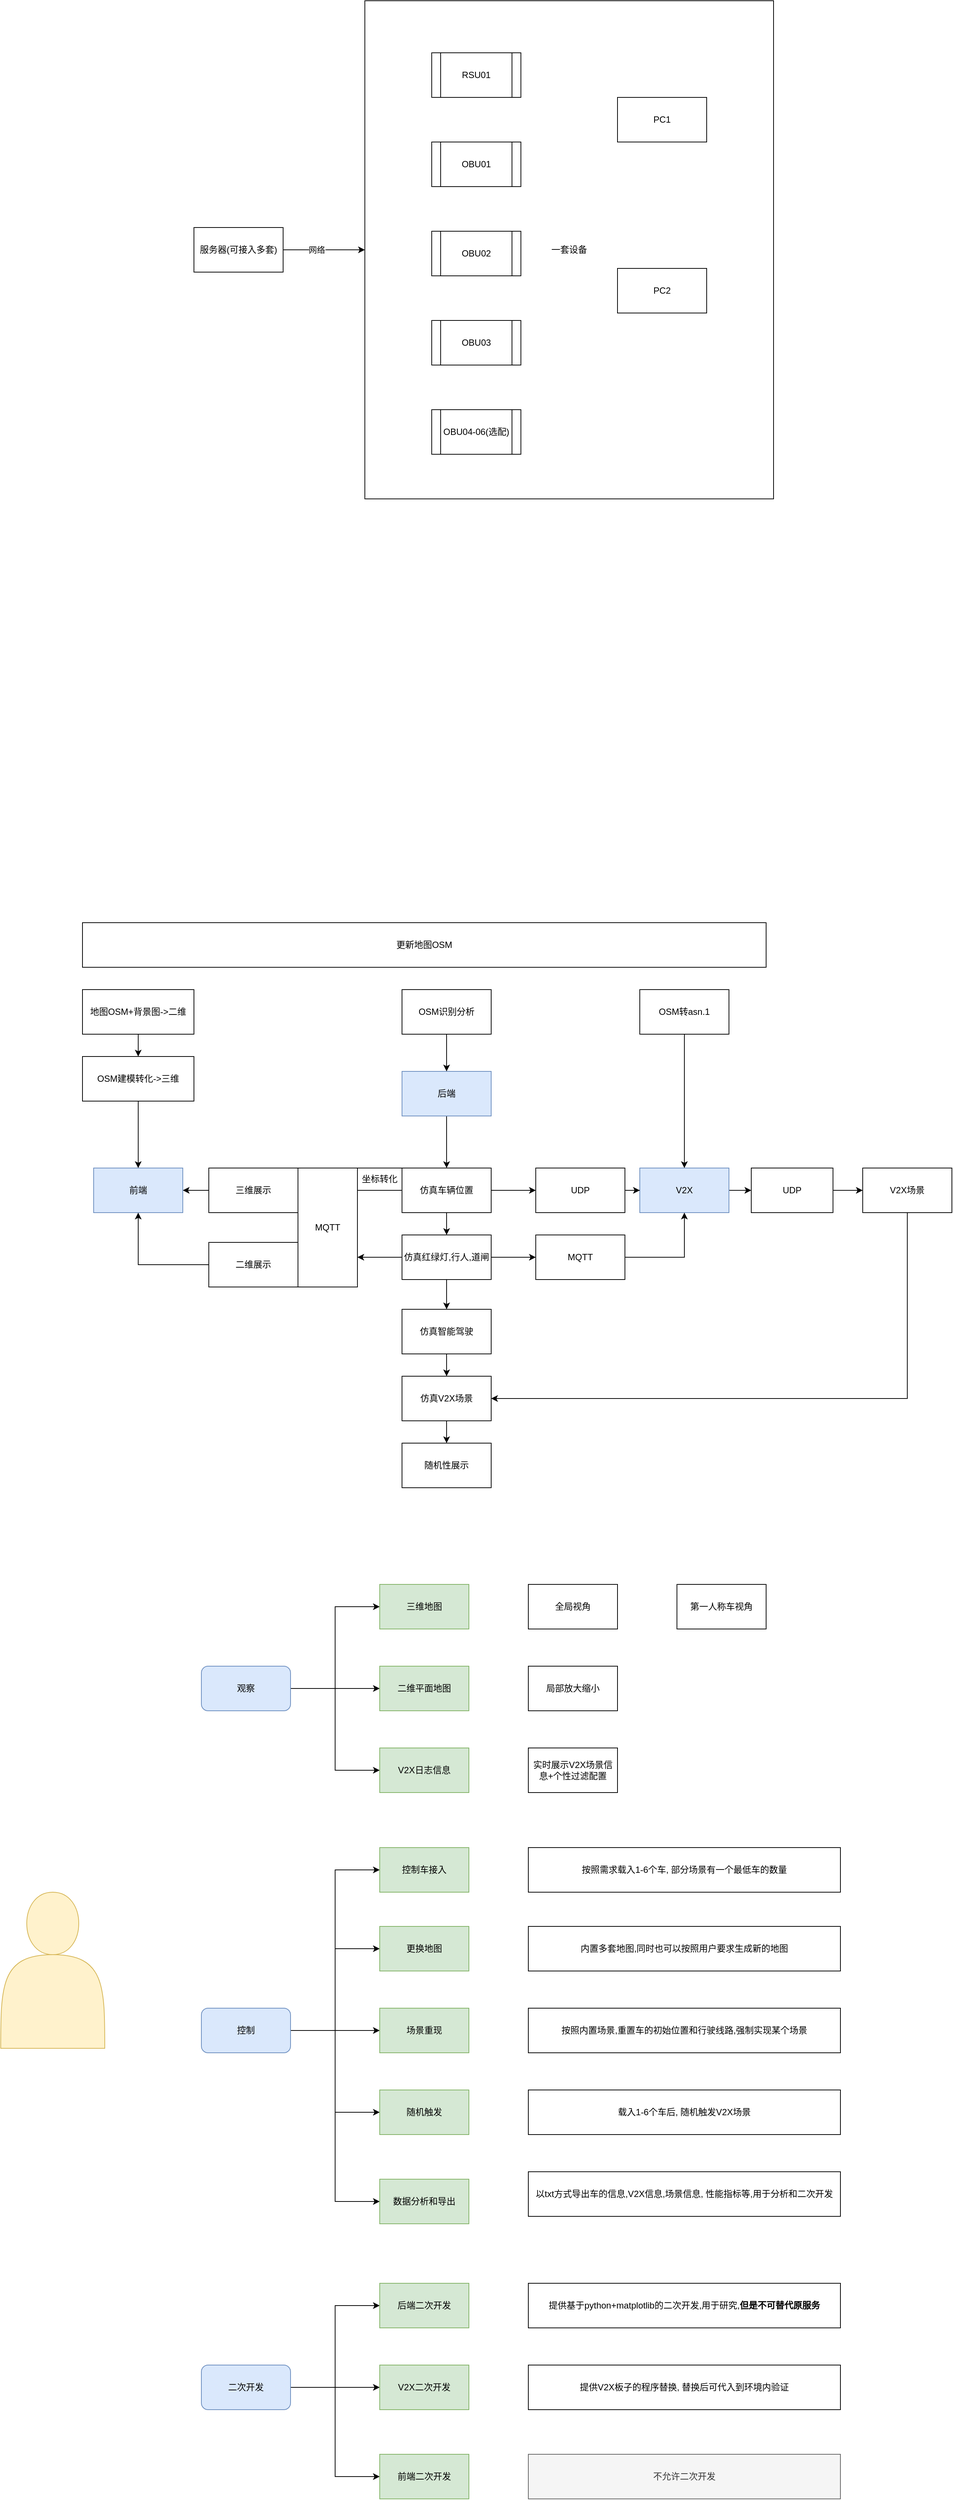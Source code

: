 <mxfile version="28.0.6">
  <diagram name="第 1 页" id="2Bufaen2Vc_g4Hj0Wt3B">
    <mxGraphModel dx="4605" dy="2805" grid="0" gridSize="10" guides="1" tooltips="1" connect="1" arrows="1" fold="1" page="1" pageScale="1" pageWidth="827" pageHeight="1169" math="0" shadow="0">
      <root>
        <mxCell id="0" />
        <mxCell id="1" parent="0" />
        <mxCell id="hUOe4CgwV009XfnV-HnH-10" value="一套设备" style="rounded=0;whiteSpace=wrap;html=1;" parent="1" vertex="1">
          <mxGeometry x="-410" y="-820" width="550" height="670" as="geometry" />
        </mxCell>
        <mxCell id="hUOe4CgwV009XfnV-HnH-11" style="edgeStyle=orthogonalEdgeStyle;rounded=0;orthogonalLoop=1;jettySize=auto;html=1;" parent="1" source="hUOe4CgwV009XfnV-HnH-1" target="hUOe4CgwV009XfnV-HnH-10" edge="1">
          <mxGeometry relative="1" as="geometry" />
        </mxCell>
        <mxCell id="hUOe4CgwV009XfnV-HnH-12" value="网络" style="edgeLabel;html=1;align=center;verticalAlign=middle;resizable=0;points=[];" parent="hUOe4CgwV009XfnV-HnH-11" vertex="1" connectable="0">
          <mxGeometry x="-0.188" relative="1" as="geometry">
            <mxPoint as="offset" />
          </mxGeometry>
        </mxCell>
        <mxCell id="hUOe4CgwV009XfnV-HnH-1" value="服务器(可接入多套)" style="rounded=0;whiteSpace=wrap;html=1;" parent="1" vertex="1">
          <mxGeometry x="-640" y="-515" width="120" height="60" as="geometry" />
        </mxCell>
        <mxCell id="hUOe4CgwV009XfnV-HnH-2" value="RSU01" style="shape=process;whiteSpace=wrap;html=1;backgroundOutline=1;" parent="1" vertex="1">
          <mxGeometry x="-320" y="-750" width="120" height="60" as="geometry" />
        </mxCell>
        <mxCell id="hUOe4CgwV009XfnV-HnH-3" value="OBU01" style="shape=process;whiteSpace=wrap;html=1;backgroundOutline=1;" parent="1" vertex="1">
          <mxGeometry x="-320" y="-630" width="120" height="60" as="geometry" />
        </mxCell>
        <mxCell id="hUOe4CgwV009XfnV-HnH-4" value="OBU02" style="shape=process;whiteSpace=wrap;html=1;backgroundOutline=1;" parent="1" vertex="1">
          <mxGeometry x="-320" y="-510" width="120" height="60" as="geometry" />
        </mxCell>
        <mxCell id="hUOe4CgwV009XfnV-HnH-5" value="OBU03" style="shape=process;whiteSpace=wrap;html=1;backgroundOutline=1;" parent="1" vertex="1">
          <mxGeometry x="-320" y="-390" width="120" height="60" as="geometry" />
        </mxCell>
        <mxCell id="hUOe4CgwV009XfnV-HnH-6" value="OBU04-06(选配)" style="shape=process;whiteSpace=wrap;html=1;backgroundOutline=1;" parent="1" vertex="1">
          <mxGeometry x="-320" y="-270" width="120" height="60" as="geometry" />
        </mxCell>
        <mxCell id="hUOe4CgwV009XfnV-HnH-7" value="PC1" style="rounded=0;whiteSpace=wrap;html=1;" parent="1" vertex="1">
          <mxGeometry x="-70" y="-690" width="120" height="60" as="geometry" />
        </mxCell>
        <mxCell id="hUOe4CgwV009XfnV-HnH-8" value="PC2" style="rounded=0;whiteSpace=wrap;html=1;" parent="1" vertex="1">
          <mxGeometry x="-70" y="-460" width="120" height="60" as="geometry" />
        </mxCell>
        <mxCell id="FZnhdKNDYV_imhR_eTHI-1" value="前端" style="rounded=0;whiteSpace=wrap;html=1;fillColor=#dae8fc;strokeColor=#6c8ebf;" parent="1" vertex="1">
          <mxGeometry x="-775" y="750" width="120" height="60" as="geometry" />
        </mxCell>
        <mxCell id="FZnhdKNDYV_imhR_eTHI-31" style="edgeStyle=orthogonalEdgeStyle;rounded=0;orthogonalLoop=1;jettySize=auto;html=1;entryX=0.5;entryY=0;entryDx=0;entryDy=0;" parent="1" source="FZnhdKNDYV_imhR_eTHI-2" target="FZnhdKNDYV_imhR_eTHI-4" edge="1">
          <mxGeometry relative="1" as="geometry" />
        </mxCell>
        <mxCell id="FZnhdKNDYV_imhR_eTHI-2" value="后端" style="rounded=0;whiteSpace=wrap;html=1;fillColor=#dae8fc;strokeColor=#6c8ebf;" parent="1" vertex="1">
          <mxGeometry x="-360" y="620" width="120" height="60" as="geometry" />
        </mxCell>
        <mxCell id="FZnhdKNDYV_imhR_eTHI-37" style="edgeStyle=orthogonalEdgeStyle;rounded=0;orthogonalLoop=1;jettySize=auto;html=1;entryX=0;entryY=0.5;entryDx=0;entryDy=0;" parent="1" source="FZnhdKNDYV_imhR_eTHI-3" target="FZnhdKNDYV_imhR_eTHI-17" edge="1">
          <mxGeometry relative="1" as="geometry" />
        </mxCell>
        <mxCell id="FZnhdKNDYV_imhR_eTHI-3" value="V2X" style="rounded=0;whiteSpace=wrap;html=1;fillColor=#dae8fc;strokeColor=#6c8ebf;" parent="1" vertex="1">
          <mxGeometry x="-40" y="750" width="120" height="60" as="geometry" />
        </mxCell>
        <mxCell id="FZnhdKNDYV_imhR_eTHI-29" style="edgeStyle=orthogonalEdgeStyle;rounded=0;orthogonalLoop=1;jettySize=auto;html=1;entryX=0;entryY=0.5;entryDx=0;entryDy=0;" parent="1" source="FZnhdKNDYV_imhR_eTHI-4" target="FZnhdKNDYV_imhR_eTHI-13" edge="1">
          <mxGeometry relative="1" as="geometry" />
        </mxCell>
        <mxCell id="FZnhdKNDYV_imhR_eTHI-32" style="edgeStyle=orthogonalEdgeStyle;rounded=0;orthogonalLoop=1;jettySize=auto;html=1;exitX=0.5;exitY=1;exitDx=0;exitDy=0;entryX=0.5;entryY=0;entryDx=0;entryDy=0;" parent="1" source="FZnhdKNDYV_imhR_eTHI-4" target="FZnhdKNDYV_imhR_eTHI-8" edge="1">
          <mxGeometry relative="1" as="geometry" />
        </mxCell>
        <mxCell id="FZnhdKNDYV_imhR_eTHI-4" value="仿真车辆位置" style="rounded=0;whiteSpace=wrap;html=1;" parent="1" vertex="1">
          <mxGeometry x="-360" y="750" width="120" height="60" as="geometry" />
        </mxCell>
        <mxCell id="FZnhdKNDYV_imhR_eTHI-26" style="edgeStyle=orthogonalEdgeStyle;rounded=0;orthogonalLoop=1;jettySize=auto;html=1;" parent="1" source="FZnhdKNDYV_imhR_eTHI-5" target="FZnhdKNDYV_imhR_eTHI-1" edge="1">
          <mxGeometry relative="1" as="geometry" />
        </mxCell>
        <mxCell id="FZnhdKNDYV_imhR_eTHI-5" value="三维展示" style="rounded=0;whiteSpace=wrap;html=1;" parent="1" vertex="1">
          <mxGeometry x="-620" y="750" width="120" height="60" as="geometry" />
        </mxCell>
        <mxCell id="FZnhdKNDYV_imhR_eTHI-27" style="edgeStyle=orthogonalEdgeStyle;rounded=0;orthogonalLoop=1;jettySize=auto;html=1;exitX=0;exitY=0.5;exitDx=0;exitDy=0;entryX=0.5;entryY=1;entryDx=0;entryDy=0;" parent="1" source="FZnhdKNDYV_imhR_eTHI-6" target="FZnhdKNDYV_imhR_eTHI-1" edge="1">
          <mxGeometry relative="1" as="geometry" />
        </mxCell>
        <mxCell id="FZnhdKNDYV_imhR_eTHI-6" value="二维展示" style="rounded=0;whiteSpace=wrap;html=1;" parent="1" vertex="1">
          <mxGeometry x="-620" y="850" width="120" height="60" as="geometry" />
        </mxCell>
        <mxCell id="FZnhdKNDYV_imhR_eTHI-7" value="MQTT" style="rounded=0;whiteSpace=wrap;html=1;" parent="1" vertex="1">
          <mxGeometry x="-500" y="750" width="80" height="160" as="geometry" />
        </mxCell>
        <mxCell id="FZnhdKNDYV_imhR_eTHI-28" style="edgeStyle=orthogonalEdgeStyle;rounded=0;orthogonalLoop=1;jettySize=auto;html=1;entryX=1;entryY=0.75;entryDx=0;entryDy=0;" parent="1" source="FZnhdKNDYV_imhR_eTHI-8" target="FZnhdKNDYV_imhR_eTHI-7" edge="1">
          <mxGeometry relative="1" as="geometry" />
        </mxCell>
        <mxCell id="FZnhdKNDYV_imhR_eTHI-30" style="edgeStyle=orthogonalEdgeStyle;rounded=0;orthogonalLoop=1;jettySize=auto;html=1;" parent="1" source="FZnhdKNDYV_imhR_eTHI-8" target="FZnhdKNDYV_imhR_eTHI-12" edge="1">
          <mxGeometry relative="1" as="geometry" />
        </mxCell>
        <mxCell id="FZnhdKNDYV_imhR_eTHI-33" style="edgeStyle=orthogonalEdgeStyle;rounded=0;orthogonalLoop=1;jettySize=auto;html=1;entryX=0.5;entryY=0;entryDx=0;entryDy=0;" parent="1" source="FZnhdKNDYV_imhR_eTHI-8" target="FZnhdKNDYV_imhR_eTHI-19" edge="1">
          <mxGeometry relative="1" as="geometry" />
        </mxCell>
        <mxCell id="FZnhdKNDYV_imhR_eTHI-8" value="仿真红绿灯,行人,道闸" style="rounded=0;whiteSpace=wrap;html=1;" parent="1" vertex="1">
          <mxGeometry x="-360" y="840" width="120" height="60" as="geometry" />
        </mxCell>
        <mxCell id="FZnhdKNDYV_imhR_eTHI-9" value="更新地图OSM" style="rounded=0;whiteSpace=wrap;html=1;" parent="1" vertex="1">
          <mxGeometry x="-790" y="420" width="920" height="60" as="geometry" />
        </mxCell>
        <mxCell id="FZnhdKNDYV_imhR_eTHI-24" style="edgeStyle=orthogonalEdgeStyle;rounded=0;orthogonalLoop=1;jettySize=auto;html=1;entryX=0.5;entryY=0;entryDx=0;entryDy=0;" parent="1" source="FZnhdKNDYV_imhR_eTHI-10" target="FZnhdKNDYV_imhR_eTHI-11" edge="1">
          <mxGeometry relative="1" as="geometry" />
        </mxCell>
        <mxCell id="FZnhdKNDYV_imhR_eTHI-10" value="地图OSM+背景图-&amp;gt;二维" style="rounded=0;whiteSpace=wrap;html=1;" parent="1" vertex="1">
          <mxGeometry x="-790" y="510" width="150" height="60" as="geometry" />
        </mxCell>
        <mxCell id="FZnhdKNDYV_imhR_eTHI-25" style="edgeStyle=orthogonalEdgeStyle;rounded=0;orthogonalLoop=1;jettySize=auto;html=1;entryX=0.5;entryY=0;entryDx=0;entryDy=0;" parent="1" source="FZnhdKNDYV_imhR_eTHI-11" target="FZnhdKNDYV_imhR_eTHI-1" edge="1">
          <mxGeometry relative="1" as="geometry" />
        </mxCell>
        <mxCell id="FZnhdKNDYV_imhR_eTHI-11" value="OSM建模转化-&amp;gt;三维" style="rounded=0;whiteSpace=wrap;html=1;" parent="1" vertex="1">
          <mxGeometry x="-790" y="600" width="150" height="60" as="geometry" />
        </mxCell>
        <mxCell id="FZnhdKNDYV_imhR_eTHI-39" style="edgeStyle=orthogonalEdgeStyle;rounded=0;orthogonalLoop=1;jettySize=auto;html=1;entryX=0.5;entryY=1;entryDx=0;entryDy=0;" parent="1" source="FZnhdKNDYV_imhR_eTHI-12" target="FZnhdKNDYV_imhR_eTHI-3" edge="1">
          <mxGeometry relative="1" as="geometry" />
        </mxCell>
        <mxCell id="FZnhdKNDYV_imhR_eTHI-12" value="MQTT" style="rounded=0;whiteSpace=wrap;html=1;" parent="1" vertex="1">
          <mxGeometry x="-180" y="840" width="120" height="60" as="geometry" />
        </mxCell>
        <mxCell id="FZnhdKNDYV_imhR_eTHI-38" style="edgeStyle=orthogonalEdgeStyle;rounded=0;orthogonalLoop=1;jettySize=auto;html=1;entryX=0;entryY=0.5;entryDx=0;entryDy=0;" parent="1" source="FZnhdKNDYV_imhR_eTHI-13" target="FZnhdKNDYV_imhR_eTHI-3" edge="1">
          <mxGeometry relative="1" as="geometry" />
        </mxCell>
        <mxCell id="FZnhdKNDYV_imhR_eTHI-13" value="UDP" style="rounded=0;whiteSpace=wrap;html=1;" parent="1" vertex="1">
          <mxGeometry x="-180" y="750" width="120" height="60" as="geometry" />
        </mxCell>
        <mxCell id="FZnhdKNDYV_imhR_eTHI-23" style="edgeStyle=orthogonalEdgeStyle;rounded=0;orthogonalLoop=1;jettySize=auto;html=1;exitX=0.5;exitY=1;exitDx=0;exitDy=0;" parent="1" source="FZnhdKNDYV_imhR_eTHI-14" target="FZnhdKNDYV_imhR_eTHI-2" edge="1">
          <mxGeometry relative="1" as="geometry" />
        </mxCell>
        <mxCell id="FZnhdKNDYV_imhR_eTHI-14" value="OSM识别分析" style="rounded=0;whiteSpace=wrap;html=1;" parent="1" vertex="1">
          <mxGeometry x="-360" y="510" width="120" height="60" as="geometry" />
        </mxCell>
        <mxCell id="FZnhdKNDYV_imhR_eTHI-36" style="edgeStyle=orthogonalEdgeStyle;rounded=0;orthogonalLoop=1;jettySize=auto;html=1;" parent="1" source="FZnhdKNDYV_imhR_eTHI-15" target="FZnhdKNDYV_imhR_eTHI-3" edge="1">
          <mxGeometry relative="1" as="geometry" />
        </mxCell>
        <mxCell id="FZnhdKNDYV_imhR_eTHI-15" value="OSM转asn.1" style="rounded=0;whiteSpace=wrap;html=1;" parent="1" vertex="1">
          <mxGeometry x="-40" y="510" width="120" height="60" as="geometry" />
        </mxCell>
        <mxCell id="FZnhdKNDYV_imhR_eTHI-40" style="edgeStyle=orthogonalEdgeStyle;rounded=0;orthogonalLoop=1;jettySize=auto;html=1;entryX=0;entryY=0.5;entryDx=0;entryDy=0;" parent="1" source="FZnhdKNDYV_imhR_eTHI-17" target="FZnhdKNDYV_imhR_eTHI-18" edge="1">
          <mxGeometry relative="1" as="geometry" />
        </mxCell>
        <mxCell id="FZnhdKNDYV_imhR_eTHI-17" value="UDP" style="rounded=0;whiteSpace=wrap;html=1;" parent="1" vertex="1">
          <mxGeometry x="110" y="750" width="110" height="60" as="geometry" />
        </mxCell>
        <mxCell id="FZnhdKNDYV_imhR_eTHI-41" style="edgeStyle=orthogonalEdgeStyle;rounded=0;orthogonalLoop=1;jettySize=auto;html=1;entryX=1;entryY=0.5;entryDx=0;entryDy=0;" parent="1" source="FZnhdKNDYV_imhR_eTHI-18" target="FZnhdKNDYV_imhR_eTHI-20" edge="1">
          <mxGeometry relative="1" as="geometry">
            <Array as="points">
              <mxPoint x="320" y="1060" />
            </Array>
          </mxGeometry>
        </mxCell>
        <mxCell id="FZnhdKNDYV_imhR_eTHI-18" value="V2X场景" style="rounded=0;whiteSpace=wrap;html=1;" parent="1" vertex="1">
          <mxGeometry x="260" y="750" width="120" height="60" as="geometry" />
        </mxCell>
        <mxCell id="FZnhdKNDYV_imhR_eTHI-34" value="" style="edgeStyle=orthogonalEdgeStyle;rounded=0;orthogonalLoop=1;jettySize=auto;html=1;" parent="1" source="FZnhdKNDYV_imhR_eTHI-19" target="FZnhdKNDYV_imhR_eTHI-20" edge="1">
          <mxGeometry relative="1" as="geometry" />
        </mxCell>
        <mxCell id="FZnhdKNDYV_imhR_eTHI-19" value="仿真智能驾驶" style="rounded=0;whiteSpace=wrap;html=1;" parent="1" vertex="1">
          <mxGeometry x="-360" y="940" width="120" height="60" as="geometry" />
        </mxCell>
        <mxCell id="FZnhdKNDYV_imhR_eTHI-35" style="edgeStyle=orthogonalEdgeStyle;rounded=0;orthogonalLoop=1;jettySize=auto;html=1;entryX=0.5;entryY=0;entryDx=0;entryDy=0;" parent="1" source="FZnhdKNDYV_imhR_eTHI-20" target="FZnhdKNDYV_imhR_eTHI-22" edge="1">
          <mxGeometry relative="1" as="geometry" />
        </mxCell>
        <mxCell id="FZnhdKNDYV_imhR_eTHI-20" value="仿真V2X场景" style="rounded=0;whiteSpace=wrap;html=1;" parent="1" vertex="1">
          <mxGeometry x="-360" y="1030" width="120" height="60" as="geometry" />
        </mxCell>
        <mxCell id="FZnhdKNDYV_imhR_eTHI-21" value="坐标转化" style="rounded=0;whiteSpace=wrap;html=1;" parent="1" vertex="1">
          <mxGeometry x="-420" y="750" width="60" height="30" as="geometry" />
        </mxCell>
        <mxCell id="FZnhdKNDYV_imhR_eTHI-22" value="随机性展示" style="rounded=0;whiteSpace=wrap;html=1;" parent="1" vertex="1">
          <mxGeometry x="-360" y="1120" width="120" height="60" as="geometry" />
        </mxCell>
        <mxCell id="ls5S6Hzu5uZS-a2wvy2--2" value="" style="shape=actor;whiteSpace=wrap;html=1;fillColor=#fff2cc;strokeColor=#d6b656;" vertex="1" parent="1">
          <mxGeometry x="-900" y="1724" width="140" height="210" as="geometry" />
        </mxCell>
        <mxCell id="ls5S6Hzu5uZS-a2wvy2--33" style="edgeStyle=orthogonalEdgeStyle;rounded=0;orthogonalLoop=1;jettySize=auto;html=1;entryX=0;entryY=0.5;entryDx=0;entryDy=0;" edge="1" parent="1" source="ls5S6Hzu5uZS-a2wvy2--4" target="ls5S6Hzu5uZS-a2wvy2--6">
          <mxGeometry relative="1" as="geometry" />
        </mxCell>
        <mxCell id="ls5S6Hzu5uZS-a2wvy2--34" style="edgeStyle=orthogonalEdgeStyle;rounded=0;orthogonalLoop=1;jettySize=auto;html=1;entryX=0;entryY=0.5;entryDx=0;entryDy=0;" edge="1" parent="1" source="ls5S6Hzu5uZS-a2wvy2--4" target="ls5S6Hzu5uZS-a2wvy2--11">
          <mxGeometry relative="1" as="geometry" />
        </mxCell>
        <mxCell id="ls5S6Hzu5uZS-a2wvy2--35" style="edgeStyle=orthogonalEdgeStyle;rounded=0;orthogonalLoop=1;jettySize=auto;html=1;exitX=1;exitY=0.5;exitDx=0;exitDy=0;entryX=0;entryY=0.5;entryDx=0;entryDy=0;" edge="1" parent="1" source="ls5S6Hzu5uZS-a2wvy2--4" target="ls5S6Hzu5uZS-a2wvy2--13">
          <mxGeometry relative="1" as="geometry" />
        </mxCell>
        <mxCell id="ls5S6Hzu5uZS-a2wvy2--4" value="观察" style="rounded=1;whiteSpace=wrap;html=1;fillColor=#dae8fc;strokeColor=#6c8ebf;" vertex="1" parent="1">
          <mxGeometry x="-630" y="1420" width="120" height="60" as="geometry" />
        </mxCell>
        <mxCell id="ls5S6Hzu5uZS-a2wvy2--6" value="三维地图" style="rounded=0;whiteSpace=wrap;html=1;fillColor=#d5e8d4;strokeColor=#82b366;" vertex="1" parent="1">
          <mxGeometry x="-390" y="1310" width="120" height="60" as="geometry" />
        </mxCell>
        <mxCell id="ls5S6Hzu5uZS-a2wvy2--36" style="edgeStyle=orthogonalEdgeStyle;rounded=0;orthogonalLoop=1;jettySize=auto;html=1;entryX=0;entryY=0.5;entryDx=0;entryDy=0;" edge="1" parent="1" source="ls5S6Hzu5uZS-a2wvy2--7" target="ls5S6Hzu5uZS-a2wvy2--16">
          <mxGeometry relative="1" as="geometry" />
        </mxCell>
        <mxCell id="ls5S6Hzu5uZS-a2wvy2--37" style="edgeStyle=orthogonalEdgeStyle;rounded=0;orthogonalLoop=1;jettySize=auto;html=1;entryX=0;entryY=0.5;entryDx=0;entryDy=0;" edge="1" parent="1" source="ls5S6Hzu5uZS-a2wvy2--7" target="ls5S6Hzu5uZS-a2wvy2--18">
          <mxGeometry relative="1" as="geometry" />
        </mxCell>
        <mxCell id="ls5S6Hzu5uZS-a2wvy2--38" style="edgeStyle=orthogonalEdgeStyle;rounded=0;orthogonalLoop=1;jettySize=auto;html=1;entryX=0;entryY=0.5;entryDx=0;entryDy=0;" edge="1" parent="1" source="ls5S6Hzu5uZS-a2wvy2--7" target="ls5S6Hzu5uZS-a2wvy2--20">
          <mxGeometry relative="1" as="geometry" />
        </mxCell>
        <mxCell id="ls5S6Hzu5uZS-a2wvy2--39" style="edgeStyle=orthogonalEdgeStyle;rounded=0;orthogonalLoop=1;jettySize=auto;html=1;entryX=0;entryY=0.5;entryDx=0;entryDy=0;" edge="1" parent="1" source="ls5S6Hzu5uZS-a2wvy2--7" target="ls5S6Hzu5uZS-a2wvy2--23">
          <mxGeometry relative="1" as="geometry" />
        </mxCell>
        <mxCell id="ls5S6Hzu5uZS-a2wvy2--40" style="edgeStyle=orthogonalEdgeStyle;rounded=0;orthogonalLoop=1;jettySize=auto;html=1;entryX=0;entryY=0.5;entryDx=0;entryDy=0;" edge="1" parent="1" source="ls5S6Hzu5uZS-a2wvy2--7" target="ls5S6Hzu5uZS-a2wvy2--25">
          <mxGeometry relative="1" as="geometry" />
        </mxCell>
        <mxCell id="ls5S6Hzu5uZS-a2wvy2--7" value="控制" style="rounded=1;whiteSpace=wrap;html=1;fillColor=#dae8fc;strokeColor=#6c8ebf;" vertex="1" parent="1">
          <mxGeometry x="-630" y="1880" width="120" height="60" as="geometry" />
        </mxCell>
        <mxCell id="ls5S6Hzu5uZS-a2wvy2--41" style="edgeStyle=orthogonalEdgeStyle;rounded=0;orthogonalLoop=1;jettySize=auto;html=1;entryX=0;entryY=0.5;entryDx=0;entryDy=0;" edge="1" parent="1" source="ls5S6Hzu5uZS-a2wvy2--8" target="ls5S6Hzu5uZS-a2wvy2--27">
          <mxGeometry relative="1" as="geometry" />
        </mxCell>
        <mxCell id="ls5S6Hzu5uZS-a2wvy2--42" style="edgeStyle=orthogonalEdgeStyle;rounded=0;orthogonalLoop=1;jettySize=auto;html=1;entryX=0;entryY=0.5;entryDx=0;entryDy=0;" edge="1" parent="1" source="ls5S6Hzu5uZS-a2wvy2--8" target="ls5S6Hzu5uZS-a2wvy2--28">
          <mxGeometry relative="1" as="geometry" />
        </mxCell>
        <mxCell id="ls5S6Hzu5uZS-a2wvy2--43" style="edgeStyle=orthogonalEdgeStyle;rounded=0;orthogonalLoop=1;jettySize=auto;html=1;entryX=0;entryY=0.5;entryDx=0;entryDy=0;" edge="1" parent="1" source="ls5S6Hzu5uZS-a2wvy2--8" target="ls5S6Hzu5uZS-a2wvy2--29">
          <mxGeometry relative="1" as="geometry" />
        </mxCell>
        <mxCell id="ls5S6Hzu5uZS-a2wvy2--8" value="二次开发" style="rounded=1;whiteSpace=wrap;html=1;fillColor=#dae8fc;strokeColor=#6c8ebf;" vertex="1" parent="1">
          <mxGeometry x="-630" y="2360" width="120" height="60" as="geometry" />
        </mxCell>
        <mxCell id="ls5S6Hzu5uZS-a2wvy2--9" value="全局视角" style="rounded=0;whiteSpace=wrap;html=1;" vertex="1" parent="1">
          <mxGeometry x="-190" y="1310" width="120" height="60" as="geometry" />
        </mxCell>
        <mxCell id="ls5S6Hzu5uZS-a2wvy2--10" value="第一人称车视角" style="rounded=0;whiteSpace=wrap;html=1;" vertex="1" parent="1">
          <mxGeometry x="10" y="1310" width="120" height="60" as="geometry" />
        </mxCell>
        <mxCell id="ls5S6Hzu5uZS-a2wvy2--11" value="二维平面地图" style="rounded=0;whiteSpace=wrap;html=1;fillColor=#d5e8d4;strokeColor=#82b366;" vertex="1" parent="1">
          <mxGeometry x="-390" y="1420" width="120" height="60" as="geometry" />
        </mxCell>
        <mxCell id="ls5S6Hzu5uZS-a2wvy2--12" value="局部放大缩小" style="rounded=0;whiteSpace=wrap;html=1;" vertex="1" parent="1">
          <mxGeometry x="-190" y="1420" width="120" height="60" as="geometry" />
        </mxCell>
        <mxCell id="ls5S6Hzu5uZS-a2wvy2--13" value="V2X日志信息" style="rounded=0;whiteSpace=wrap;html=1;fillColor=#d5e8d4;strokeColor=#82b366;" vertex="1" parent="1">
          <mxGeometry x="-390" y="1530" width="120" height="60" as="geometry" />
        </mxCell>
        <mxCell id="ls5S6Hzu5uZS-a2wvy2--14" value="实时展示V2X场景信息+个性过滤配置" style="rounded=0;whiteSpace=wrap;html=1;" vertex="1" parent="1">
          <mxGeometry x="-190" y="1530" width="120" height="60" as="geometry" />
        </mxCell>
        <mxCell id="ls5S6Hzu5uZS-a2wvy2--16" value="控制车接入" style="rounded=0;whiteSpace=wrap;html=1;fillColor=#d5e8d4;strokeColor=#82b366;" vertex="1" parent="1">
          <mxGeometry x="-390" y="1664" width="120" height="60" as="geometry" />
        </mxCell>
        <mxCell id="ls5S6Hzu5uZS-a2wvy2--17" value="按照需求载入1-6个车, 部分场景有一个最低车的数量" style="rounded=0;whiteSpace=wrap;html=1;" vertex="1" parent="1">
          <mxGeometry x="-190" y="1664" width="420" height="60" as="geometry" />
        </mxCell>
        <mxCell id="ls5S6Hzu5uZS-a2wvy2--18" value="更换地图" style="rounded=0;whiteSpace=wrap;html=1;fillColor=#d5e8d4;strokeColor=#82b366;" vertex="1" parent="1">
          <mxGeometry x="-390" y="1770" width="120" height="60" as="geometry" />
        </mxCell>
        <mxCell id="ls5S6Hzu5uZS-a2wvy2--19" value="内置多套地图,同时也可以按照用户要求生成新的地图" style="rounded=0;whiteSpace=wrap;html=1;" vertex="1" parent="1">
          <mxGeometry x="-190" y="1770" width="420" height="60" as="geometry" />
        </mxCell>
        <mxCell id="ls5S6Hzu5uZS-a2wvy2--20" value="场景重现" style="rounded=0;whiteSpace=wrap;html=1;fillColor=#d5e8d4;strokeColor=#82b366;" vertex="1" parent="1">
          <mxGeometry x="-390" y="1880" width="120" height="60" as="geometry" />
        </mxCell>
        <mxCell id="ls5S6Hzu5uZS-a2wvy2--21" value="按照内置场景,重置车的初始位置和行驶线路,强制实现某个场景" style="rounded=0;whiteSpace=wrap;html=1;" vertex="1" parent="1">
          <mxGeometry x="-190" y="1880" width="420" height="60" as="geometry" />
        </mxCell>
        <mxCell id="ls5S6Hzu5uZS-a2wvy2--23" value="随机触发" style="rounded=0;whiteSpace=wrap;html=1;fillColor=#d5e8d4;strokeColor=#82b366;" vertex="1" parent="1">
          <mxGeometry x="-390" y="1990" width="120" height="60" as="geometry" />
        </mxCell>
        <mxCell id="ls5S6Hzu5uZS-a2wvy2--24" value="载入1-6个车后, 随机触发V2X场景" style="rounded=0;whiteSpace=wrap;html=1;" vertex="1" parent="1">
          <mxGeometry x="-190" y="1990" width="420" height="60" as="geometry" />
        </mxCell>
        <mxCell id="ls5S6Hzu5uZS-a2wvy2--25" value="数据分析和导出" style="rounded=0;whiteSpace=wrap;html=1;fillColor=#d5e8d4;strokeColor=#82b366;" vertex="1" parent="1">
          <mxGeometry x="-390" y="2110" width="120" height="60" as="geometry" />
        </mxCell>
        <mxCell id="ls5S6Hzu5uZS-a2wvy2--26" value="以txt方式导出车的信息,V2X信息,场景信息, 性能指标等,用于分析和二次开发" style="rounded=0;whiteSpace=wrap;html=1;" vertex="1" parent="1">
          <mxGeometry x="-190" y="2100" width="420" height="60" as="geometry" />
        </mxCell>
        <mxCell id="ls5S6Hzu5uZS-a2wvy2--27" value="后端二次开发" style="rounded=0;whiteSpace=wrap;html=1;fillColor=#d5e8d4;strokeColor=#82b366;" vertex="1" parent="1">
          <mxGeometry x="-390" y="2250" width="120" height="60" as="geometry" />
        </mxCell>
        <mxCell id="ls5S6Hzu5uZS-a2wvy2--28" value="V2X二次开发" style="rounded=0;whiteSpace=wrap;html=1;fillColor=#d5e8d4;strokeColor=#82b366;" vertex="1" parent="1">
          <mxGeometry x="-390" y="2360" width="120" height="60" as="geometry" />
        </mxCell>
        <mxCell id="ls5S6Hzu5uZS-a2wvy2--29" value="前端二次开发" style="rounded=0;whiteSpace=wrap;html=1;fillColor=#d5e8d4;strokeColor=#82b366;" vertex="1" parent="1">
          <mxGeometry x="-390" y="2480" width="120" height="60" as="geometry" />
        </mxCell>
        <mxCell id="ls5S6Hzu5uZS-a2wvy2--30" value="不允许二次开发" style="rounded=0;whiteSpace=wrap;html=1;fillColor=#f5f5f5;fontColor=#333333;strokeColor=#666666;" vertex="1" parent="1">
          <mxGeometry x="-190" y="2480" width="420" height="60" as="geometry" />
        </mxCell>
        <mxCell id="ls5S6Hzu5uZS-a2wvy2--31" value="提供基于python+matplotlib的二次开发,用于研究,&lt;b&gt;但是不可替代原服务&lt;/b&gt;" style="rounded=0;whiteSpace=wrap;html=1;" vertex="1" parent="1">
          <mxGeometry x="-190" y="2250" width="420" height="60" as="geometry" />
        </mxCell>
        <mxCell id="ls5S6Hzu5uZS-a2wvy2--32" value="提供V2X板子的程序替换, 替换后可代入到环境内验证" style="rounded=0;whiteSpace=wrap;html=1;" vertex="1" parent="1">
          <mxGeometry x="-190" y="2360" width="420" height="60" as="geometry" />
        </mxCell>
      </root>
    </mxGraphModel>
  </diagram>
</mxfile>
